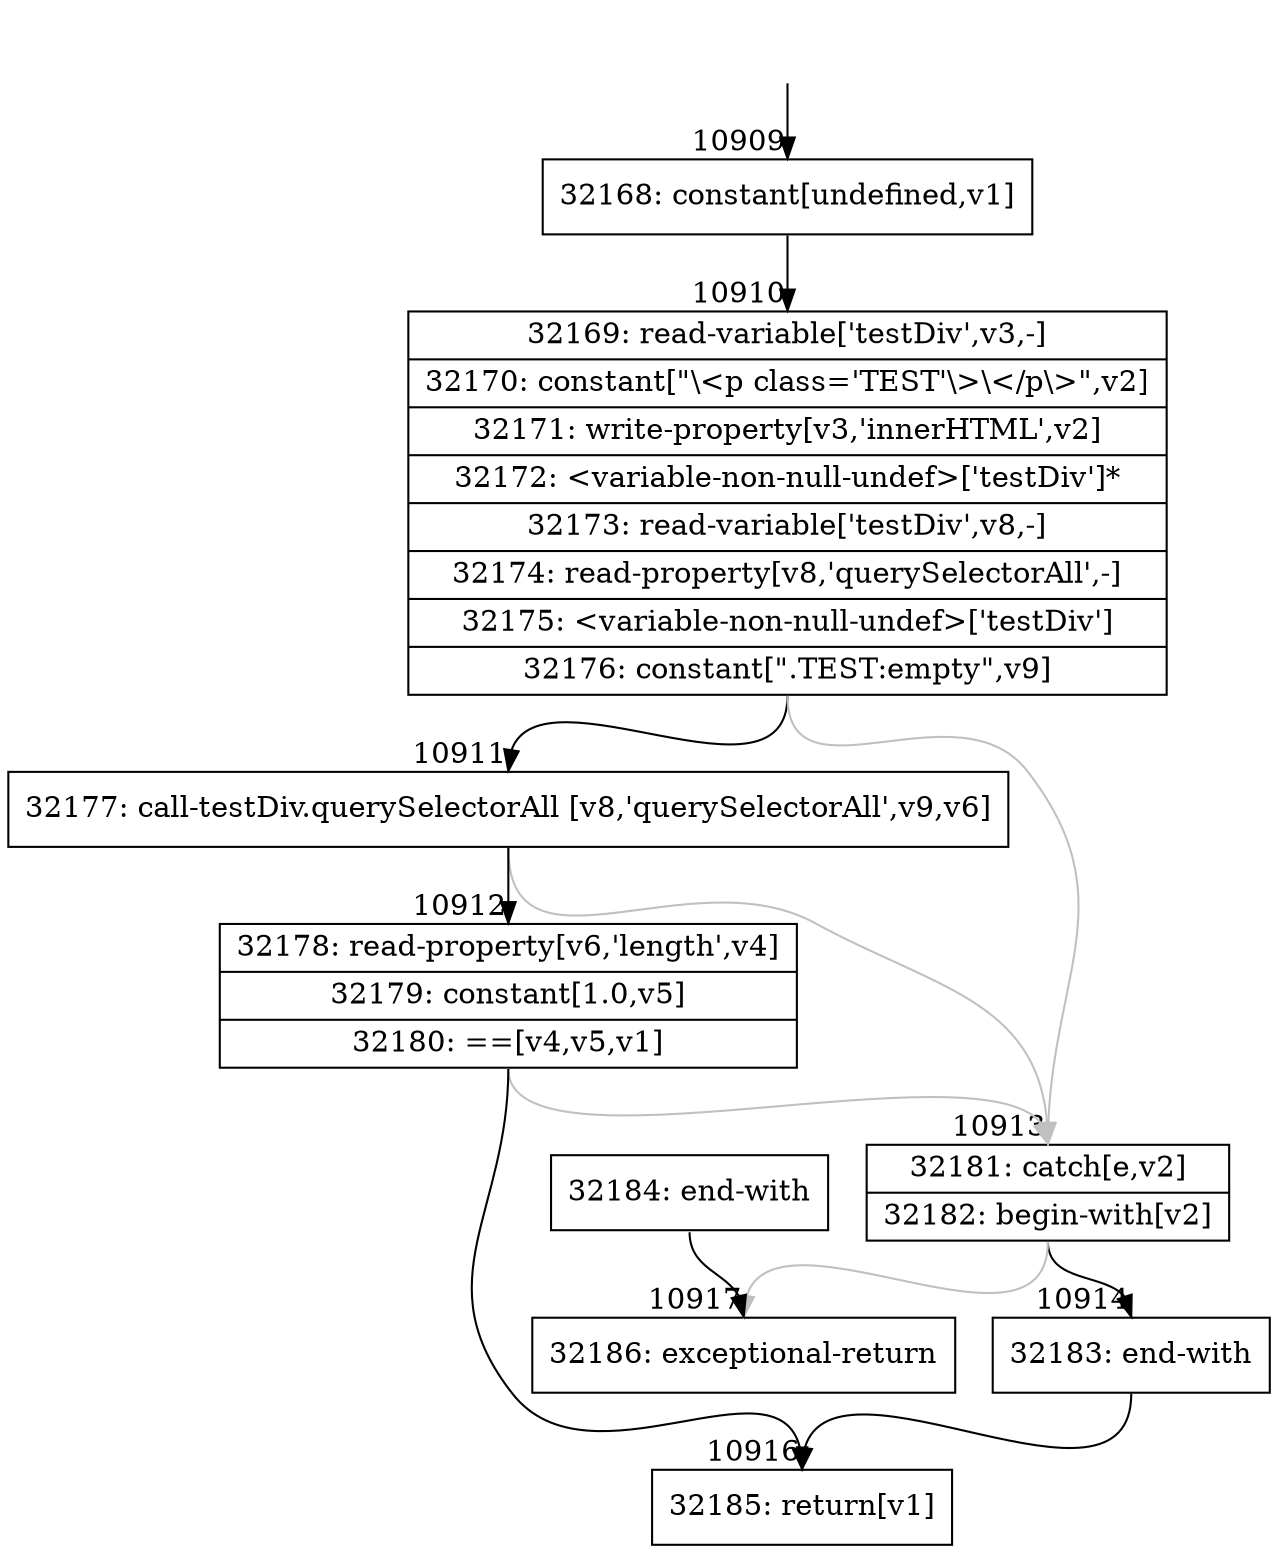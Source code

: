 digraph {
rankdir="TD"
BB_entry799[shape=none,label=""];
BB_entry799 -> BB10909 [tailport=s, headport=n, headlabel="    10909"]
BB10909 [shape=record label="{32168: constant[undefined,v1]}" ] 
BB10909 -> BB10910 [tailport=s, headport=n, headlabel="      10910"]
BB10910 [shape=record label="{32169: read-variable['testDiv',v3,-]|32170: constant[\"\\\<p class='TEST'\\\>\\\</p\\\>\",v2]|32171: write-property[v3,'innerHTML',v2]|32172: \<variable-non-null-undef\>['testDiv']*|32173: read-variable['testDiv',v8,-]|32174: read-property[v8,'querySelectorAll',-]|32175: \<variable-non-null-undef\>['testDiv']|32176: constant[\".TEST:empty\",v9]}" ] 
BB10910 -> BB10911 [tailport=s, headport=n, headlabel="      10911"]
BB10910 -> BB10913 [tailport=s, headport=n, color=gray, headlabel="      10913"]
BB10911 [shape=record label="{32177: call-testDiv.querySelectorAll [v8,'querySelectorAll',v9,v6]}" ] 
BB10911 -> BB10912 [tailport=s, headport=n, headlabel="      10912"]
BB10911 -> BB10913 [tailport=s, headport=n, color=gray]
BB10912 [shape=record label="{32178: read-property[v6,'length',v4]|32179: constant[1.0,v5]|32180: ==[v4,v5,v1]}" ] 
BB10912 -> BB10916 [tailport=s, headport=n, headlabel="      10916"]
BB10912 -> BB10913 [tailport=s, headport=n, color=gray]
BB10913 [shape=record label="{32181: catch[e,v2]|32182: begin-with[v2]}" ] 
BB10913 -> BB10914 [tailport=s, headport=n, headlabel="      10914"]
BB10913 -> BB10917 [tailport=s, headport=n, color=gray, headlabel="      10917"]
BB10914 [shape=record label="{32183: end-with}" ] 
BB10914 -> BB10916 [tailport=s, headport=n]
BB10915 [shape=record label="{32184: end-with}" ] 
BB10915 -> BB10917 [tailport=s, headport=n]
BB10916 [shape=record label="{32185: return[v1]}" ] 
BB10917 [shape=record label="{32186: exceptional-return}" ] 
//#$~ 15348
}

